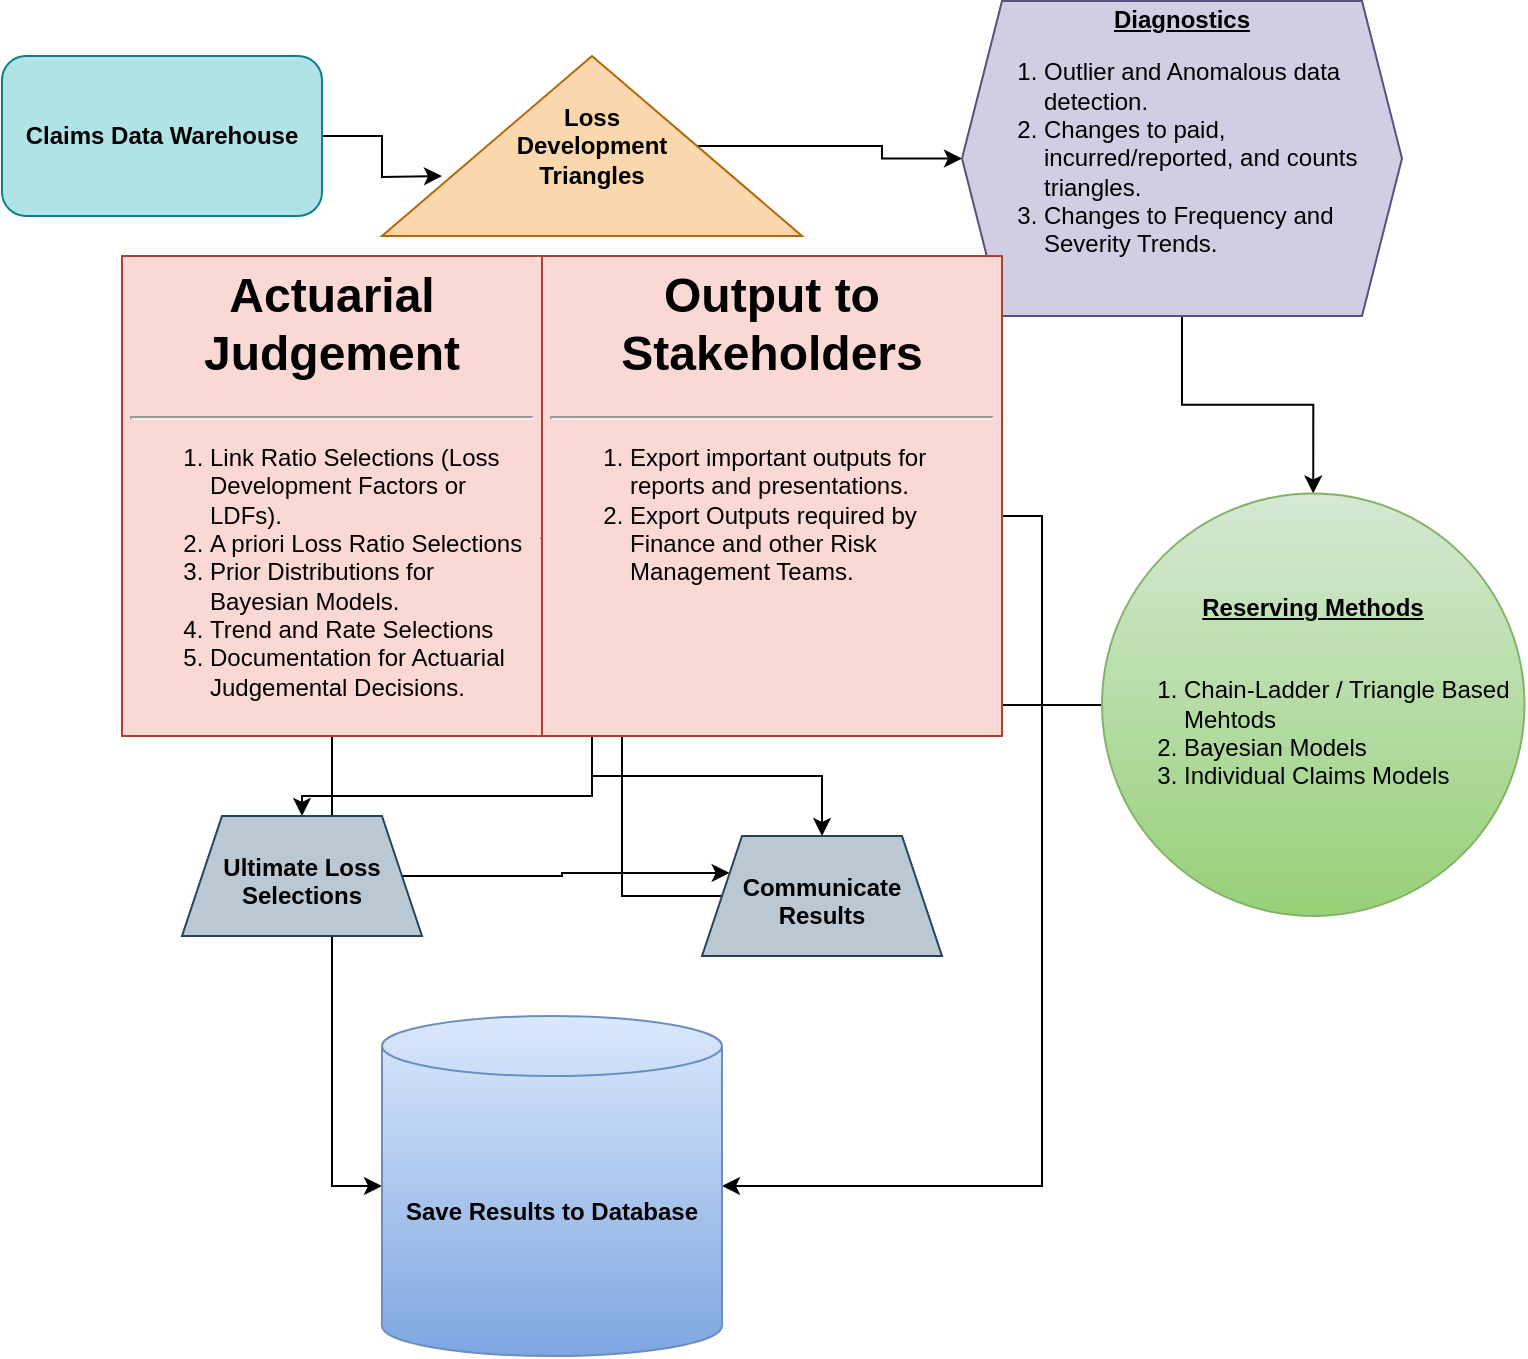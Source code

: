 <mxfile version="16.1.2" type="device"><diagram id="C5RBs43oDa-KdzZeNtuy" name="Page-1"><mxGraphModel dx="1102" dy="857" grid="1" gridSize="10" guides="1" tooltips="1" connect="1" arrows="1" fold="1" page="1" pageScale="1" pageWidth="827" pageHeight="1169" math="0" shadow="0"><root><mxCell id="WIyWlLk6GJQsqaUBKTNV-0"/><mxCell id="WIyWlLk6GJQsqaUBKTNV-1" parent="WIyWlLk6GJQsqaUBKTNV-0"/><mxCell id="OK_7TVJTwDqwA-uoRbS1-0" style="edgeStyle=orthogonalEdgeStyle;rounded=0;orthogonalLoop=1;jettySize=auto;html=1;exitX=1;exitY=0.5;exitDx=0;exitDy=0;" edge="1" parent="WIyWlLk6GJQsqaUBKTNV-1" source="WIyWlLk6GJQsqaUBKTNV-3"><mxGeometry relative="1" as="geometry"><mxPoint x="340" y="100" as="targetPoint"/></mxGeometry></mxCell><mxCell id="WIyWlLk6GJQsqaUBKTNV-3" value="&lt;b&gt;Claims Data Warehouse&lt;/b&gt;" style="rounded=1;whiteSpace=wrap;html=1;fontSize=12;glass=0;strokeWidth=1;shadow=0;fillColor=#b0e3e6;strokeColor=#0e8088;" parent="WIyWlLk6GJQsqaUBKTNV-1" vertex="1"><mxGeometry x="120" y="40" width="160" height="80" as="geometry"/></mxCell><mxCell id="OK_7TVJTwDqwA-uoRbS1-5" value="" style="edgeStyle=orthogonalEdgeStyle;rounded=0;orthogonalLoop=1;jettySize=auto;html=1;" edge="1" parent="WIyWlLk6GJQsqaUBKTNV-1" source="OK_7TVJTwDqwA-uoRbS1-2" target="OK_7TVJTwDqwA-uoRbS1-4"><mxGeometry relative="1" as="geometry"/></mxCell><mxCell id="OK_7TVJTwDqwA-uoRbS1-2" value="&lt;b&gt;Loss &lt;br&gt;Development &lt;br&gt;Triangles&lt;/b&gt;" style="triangle;whiteSpace=wrap;html=1;direction=north;align=center;fillColor=#fad7ac;strokeColor=#b46504;" vertex="1" parent="WIyWlLk6GJQsqaUBKTNV-1"><mxGeometry x="310" y="40" width="210" height="90" as="geometry"/></mxCell><mxCell id="OK_7TVJTwDqwA-uoRbS1-22" style="edgeStyle=orthogonalEdgeStyle;rounded=0;orthogonalLoop=1;jettySize=auto;html=1;" edge="1" parent="WIyWlLk6GJQsqaUBKTNV-1" source="OK_7TVJTwDqwA-uoRbS1-3" target="OK_7TVJTwDqwA-uoRbS1-14"><mxGeometry relative="1" as="geometry"><mxPoint x="415" y="420" as="targetPoint"/><Array as="points"><mxPoint x="415" y="410"/><mxPoint x="270" y="410"/></Array></mxGeometry></mxCell><mxCell id="OK_7TVJTwDqwA-uoRbS1-23" style="edgeStyle=orthogonalEdgeStyle;rounded=0;orthogonalLoop=1;jettySize=auto;html=1;exitX=0.5;exitY=1;exitDx=0;exitDy=0;" edge="1" parent="WIyWlLk6GJQsqaUBKTNV-1" source="OK_7TVJTwDqwA-uoRbS1-3" target="OK_7TVJTwDqwA-uoRbS1-16"><mxGeometry relative="1" as="geometry"><Array as="points"><mxPoint x="415" y="400"/><mxPoint x="530" y="400"/></Array></mxGeometry></mxCell><mxCell id="OK_7TVJTwDqwA-uoRbS1-29" style="edgeStyle=orthogonalEdgeStyle;rounded=0;orthogonalLoop=1;jettySize=auto;html=1;entryX=0;entryY=0.5;entryDx=0;entryDy=0;entryPerimeter=0;" edge="1" parent="WIyWlLk6GJQsqaUBKTNV-1" source="OK_7TVJTwDqwA-uoRbS1-3" target="OK_7TVJTwDqwA-uoRbS1-28"><mxGeometry relative="1" as="geometry"/></mxCell><mxCell id="OK_7TVJTwDqwA-uoRbS1-3" value="&lt;h1&gt;Actuarial Judgement&lt;/h1&gt;&lt;hr id=&quot;null&quot;&gt;&lt;ol&gt;&lt;li style=&quot;text-align: left&quot;&gt;Link Ratio Selections (Loss Development Factors or LDFs).&lt;/li&gt;&lt;li style=&quot;text-align: left&quot;&gt;A priori Loss Ratio Selections&lt;/li&gt;&lt;li style=&quot;text-align: left&quot;&gt;Prior Distributions for Bayesian Models.&lt;/li&gt;&lt;li style=&quot;text-align: left&quot;&gt;Trend and Rate Selections&lt;/li&gt;&lt;li style=&quot;text-align: left&quot;&gt;Documentation for Actuarial Judgemental Decisions.&lt;/li&gt;&lt;/ol&gt;" style="text;html=1;strokeColor=#ae4132;fillColor=#fad9d5;spacing=5;spacingTop=-20;whiteSpace=wrap;overflow=hidden;rounded=0;align=center;" vertex="1" parent="WIyWlLk6GJQsqaUBKTNV-1"><mxGeometry x="180" y="140" width="210" height="240" as="geometry"/></mxCell><mxCell id="OK_7TVJTwDqwA-uoRbS1-7" value="" style="edgeStyle=orthogonalEdgeStyle;rounded=0;orthogonalLoop=1;jettySize=auto;html=1;" edge="1" parent="WIyWlLk6GJQsqaUBKTNV-1" source="OK_7TVJTwDqwA-uoRbS1-4" target="OK_7TVJTwDqwA-uoRbS1-8"><mxGeometry relative="1" as="geometry"><mxPoint x="710" y="298.75" as="targetPoint"/></mxGeometry></mxCell><mxCell id="OK_7TVJTwDqwA-uoRbS1-4" value="&lt;b&gt;&lt;u&gt;Diagnostics&lt;/u&gt;&lt;/b&gt;&lt;div&gt;&lt;ol&gt;&lt;li style=&quot;text-align: left&quot;&gt;Outlier and Anomalous data detection.&lt;/li&gt;&lt;li style=&quot;text-align: left&quot;&gt;Changes to paid, incurred/reported, and counts triangles.&lt;/li&gt;&lt;li style=&quot;text-align: left&quot;&gt;Changes to Frequency and Severity Trends.&lt;/li&gt;&lt;/ol&gt;&lt;/div&gt;&lt;b&gt;&lt;br&gt;&lt;/b&gt;" style="shape=hexagon;perimeter=hexagonPerimeter2;whiteSpace=wrap;html=1;fixedSize=1;fillColor=#d0cee2;strokeColor=#56517e;" vertex="1" parent="WIyWlLk6GJQsqaUBKTNV-1"><mxGeometry x="600" y="12.5" width="220" height="157.5" as="geometry"/></mxCell><mxCell id="OK_7TVJTwDqwA-uoRbS1-9" style="edgeStyle=orthogonalEdgeStyle;rounded=0;orthogonalLoop=1;jettySize=auto;html=1;" edge="1" parent="WIyWlLk6GJQsqaUBKTNV-1" source="OK_7TVJTwDqwA-uoRbS1-8" target="OK_7TVJTwDqwA-uoRbS1-3"><mxGeometry relative="1" as="geometry"/></mxCell><mxCell id="OK_7TVJTwDqwA-uoRbS1-8" value="&lt;b&gt;&lt;u&gt;Reserving Methods&lt;/u&gt;&lt;/b&gt;&lt;br&gt;&lt;br&gt;&lt;div style=&quot;text-align: left&quot;&gt;&lt;ol&gt;&lt;li&gt;Chain-Ladder / Triangle Based Mehtods&lt;/li&gt;&lt;li&gt;Bayesian Models&lt;/li&gt;&lt;li&gt;Individual Claims Models&lt;/li&gt;&lt;/ol&gt;&lt;/div&gt;" style="ellipse;whiteSpace=wrap;html=1;aspect=fixed;fillColor=#d5e8d4;gradientColor=#97d077;strokeColor=#82b366;" vertex="1" parent="WIyWlLk6GJQsqaUBKTNV-1"><mxGeometry x="670" y="258.75" width="211.25" height="211.25" as="geometry"/></mxCell><mxCell id="OK_7TVJTwDqwA-uoRbS1-24" style="edgeStyle=orthogonalEdgeStyle;rounded=0;orthogonalLoop=1;jettySize=auto;html=1;entryX=0;entryY=0.25;entryDx=0;entryDy=0;" edge="1" parent="WIyWlLk6GJQsqaUBKTNV-1" source="OK_7TVJTwDqwA-uoRbS1-14" target="OK_7TVJTwDqwA-uoRbS1-16"><mxGeometry relative="1" as="geometry"/></mxCell><mxCell id="OK_7TVJTwDqwA-uoRbS1-14" value="&lt;br&gt;&lt;br&gt;&lt;b&gt;Ultimate Loss Selections&lt;/b&gt;" style="shape=trapezoid;perimeter=trapezoidPerimeter;whiteSpace=wrap;html=1;fixedSize=1;verticalAlign=top;fillColor=#bac8d3;strokeColor=#23445d;spacing=5;spacingTop=-20;rounded=0;" vertex="1" parent="WIyWlLk6GJQsqaUBKTNV-1"><mxGeometry x="210" y="420" width="120" height="60" as="geometry"/></mxCell><mxCell id="OK_7TVJTwDqwA-uoRbS1-25" style="edgeStyle=orthogonalEdgeStyle;rounded=0;orthogonalLoop=1;jettySize=auto;html=1;entryX=0.995;entryY=0.588;entryDx=0;entryDy=0;entryPerimeter=0;" edge="1" parent="WIyWlLk6GJQsqaUBKTNV-1" source="OK_7TVJTwDqwA-uoRbS1-16" target="OK_7TVJTwDqwA-uoRbS1-3"><mxGeometry relative="1" as="geometry"/></mxCell><mxCell id="OK_7TVJTwDqwA-uoRbS1-16" value="&lt;b&gt;&lt;br&gt;&lt;br&gt;Communicate Results&lt;/b&gt;" style="shape=trapezoid;perimeter=trapezoidPerimeter;whiteSpace=wrap;html=1;fixedSize=1;verticalAlign=top;fillColor=#bac8d3;strokeColor=#23445d;spacing=5;spacingTop=-20;rounded=0;" vertex="1" parent="WIyWlLk6GJQsqaUBKTNV-1"><mxGeometry x="470" y="430" width="120" height="60" as="geometry"/></mxCell><mxCell id="OK_7TVJTwDqwA-uoRbS1-27" style="edgeStyle=orthogonalEdgeStyle;rounded=0;orthogonalLoop=1;jettySize=auto;html=1;" edge="1" parent="WIyWlLk6GJQsqaUBKTNV-1" source="OK_7TVJTwDqwA-uoRbS1-26" target="OK_7TVJTwDqwA-uoRbS1-28"><mxGeometry relative="1" as="geometry"><mxPoint x="640" y="520" as="targetPoint"/><Array as="points"><mxPoint x="640" y="270"/></Array></mxGeometry></mxCell><mxCell id="OK_7TVJTwDqwA-uoRbS1-26" value="&lt;h1&gt;Output to Stakeholders&lt;/h1&gt;&lt;hr id=&quot;null&quot;&gt;&lt;ol&gt;&lt;li style=&quot;text-align: left&quot;&gt;Export important outputs for reports and presentations.&lt;/li&gt;&lt;li style=&quot;text-align: left&quot;&gt;Export Outputs required by Finance and other Risk Management Teams.&lt;/li&gt;&lt;/ol&gt;" style="text;html=1;strokeColor=#ae4132;fillColor=#fad9d5;spacing=5;spacingTop=-20;whiteSpace=wrap;overflow=hidden;rounded=0;align=center;" vertex="1" parent="WIyWlLk6GJQsqaUBKTNV-1"><mxGeometry x="390" y="140" width="230" height="240" as="geometry"/></mxCell><mxCell id="OK_7TVJTwDqwA-uoRbS1-28" value="&lt;b&gt;Save Results to Database&lt;/b&gt;" style="shape=cylinder3;whiteSpace=wrap;html=1;boundedLbl=1;backgroundOutline=1;size=15;fillColor=#dae8fc;gradientColor=#7ea6e0;strokeColor=#6c8ebf;" vertex="1" parent="WIyWlLk6GJQsqaUBKTNV-1"><mxGeometry x="310" y="520" width="170" height="170" as="geometry"/></mxCell></root></mxGraphModel></diagram></mxfile>